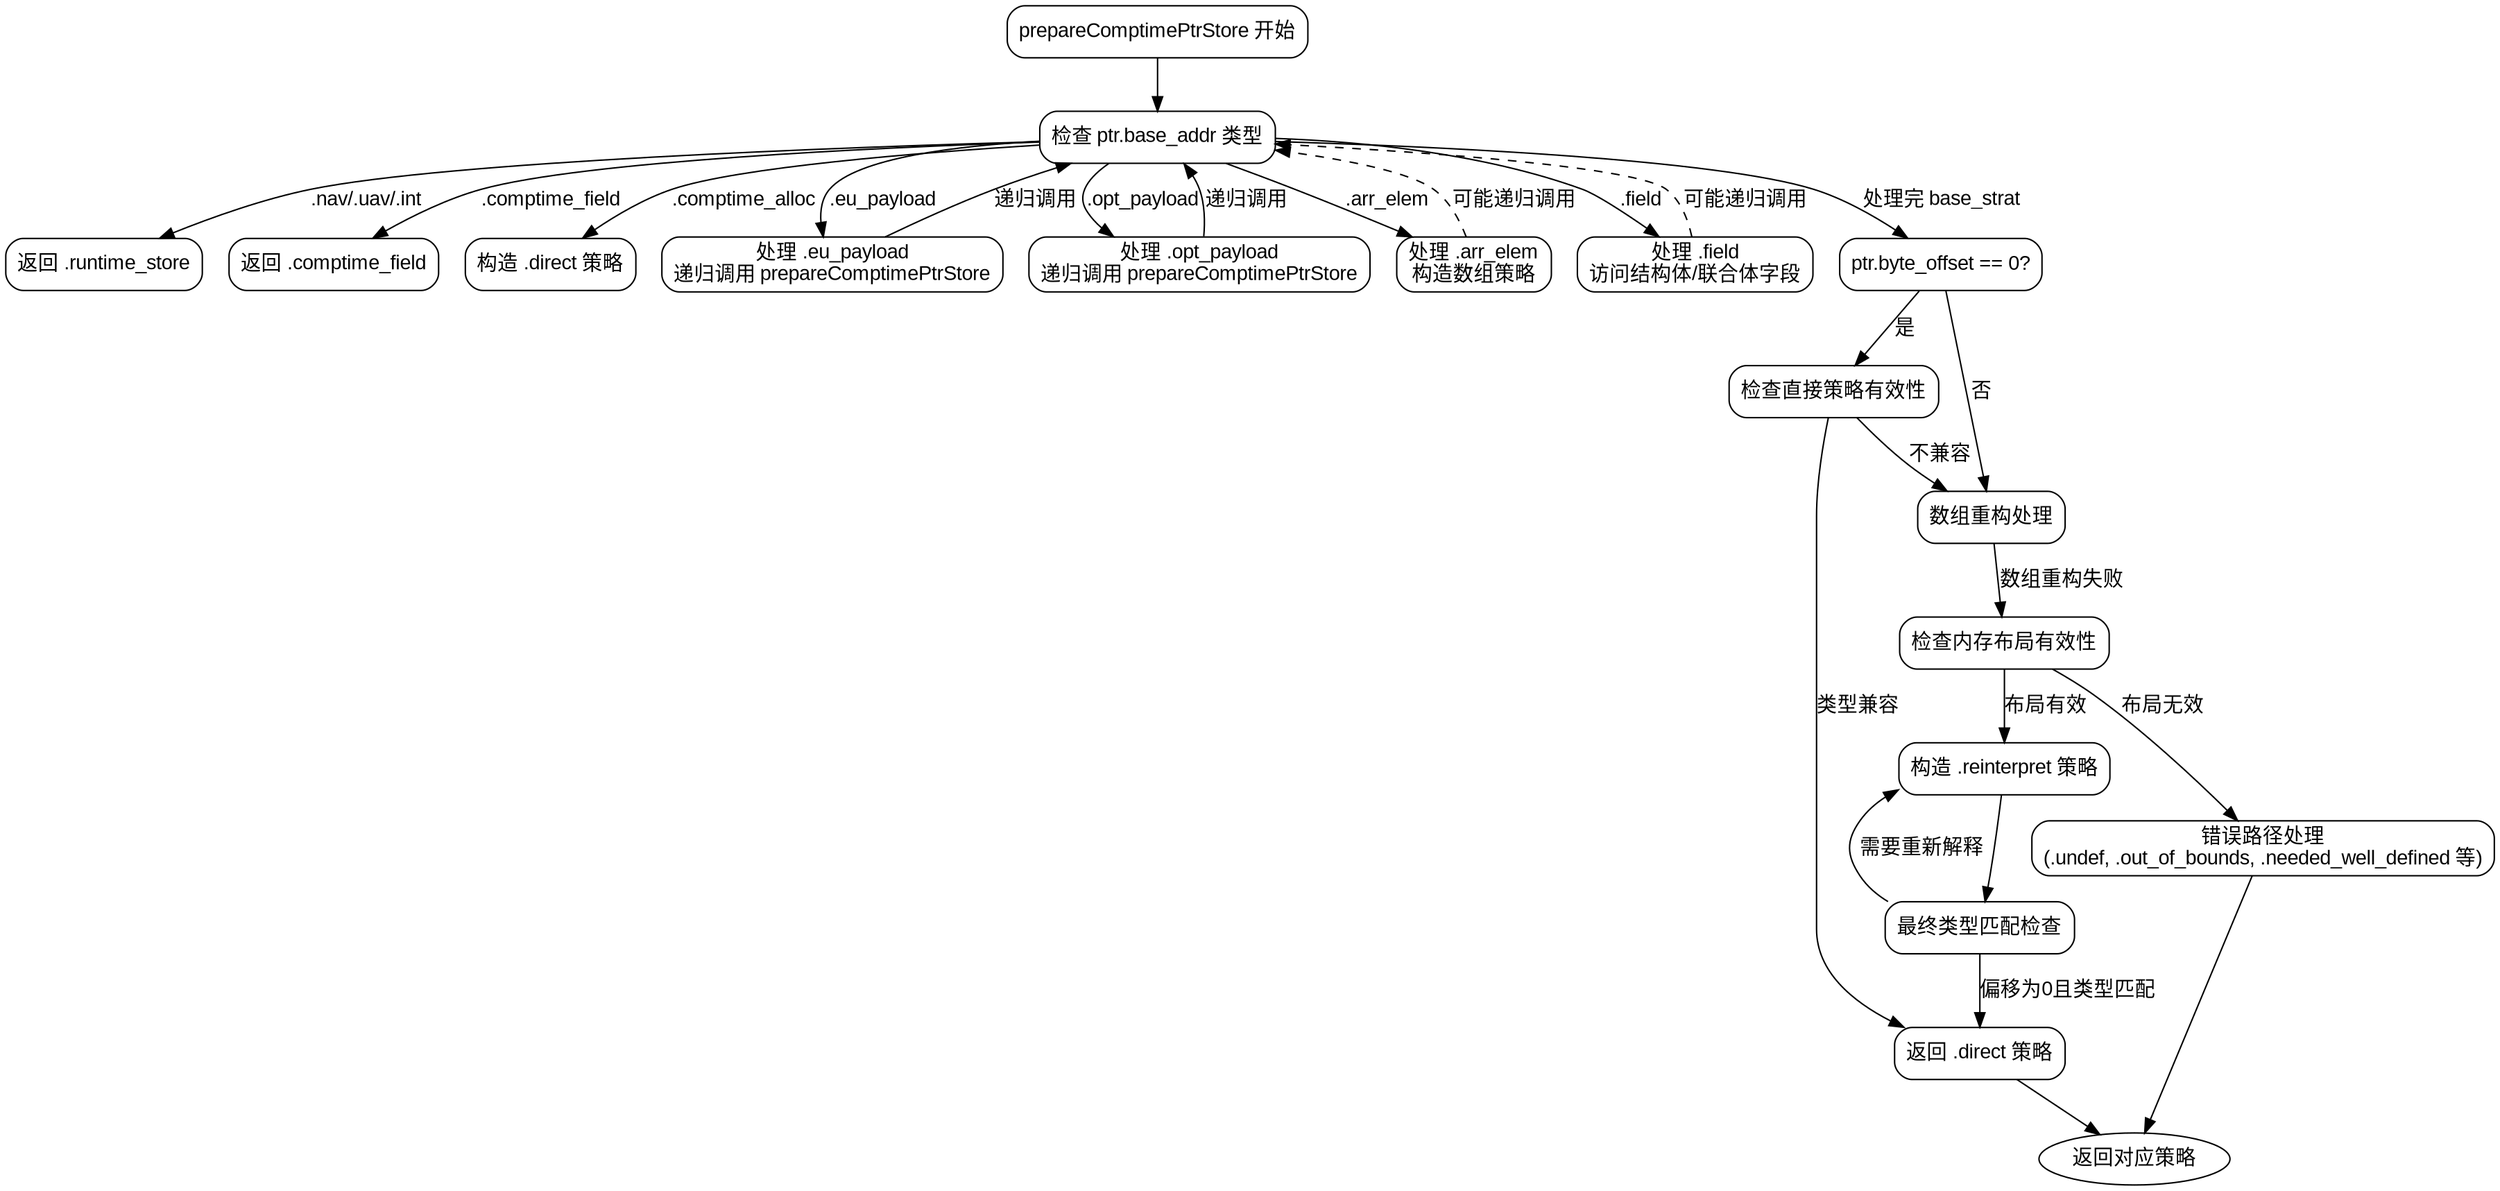 
digraph flowchart {
    node [shape=rectangle, style="rounded", fontname="Arial"];
    edge [fontname="Arial"];

    start [label="prepareComptimePtrStore 开始"];
    check_ptr_base [label="检查 ptr.base_addr 类型"];
    handle_nav_uav_int [label="返回 .runtime_store"];
    handle_comptime_field [label="返回 .comptime_field"];
    handle_comptime_alloc [label="构造 .direct 策略"];
    handle_eu_payload [label="处理 .eu_payload\n递归调用 prepareComptimePtrStore"];
    handle_opt_payload [label="处理 .opt_payload\n递归调用 prepareComptimePtrStore"];
    handle_arr_elem [label="处理 .arr_elem\n构造数组策略"];
    handle_field [label="处理 .field\n访问结构体/联合体字段"];
    check_byte_offset [label="ptr.byte_offset == 0?"];
    direct_strategy_check [label="检查直接策略有效性"];
    restructure_array_block [label="数组重构处理"];
    check_layout [label="检查内存布局有效性"];
    handle_reinterpret [label="构造 .reinterpret 策略"];
    final_check [label="最终类型匹配检查"];
    return_direct [label="返回 .direct 策略"];
    error_paths [label="错误路径处理\n(.undef, .out_of_bounds, .needed_well_defined 等)"];

    start -> check_ptr_base;
    
    check_ptr_base -> handle_nav_uav_int [label=".nav/.uav/.int"];
    check_ptr_base -> handle_comptime_field [label=".comptime_field"];
    check_ptr_base -> handle_comptime_alloc [label=".comptime_alloc"];
    check_ptr_base -> handle_eu_payload [label=".eu_payload"];
    check_ptr_base -> handle_opt_payload [label=".opt_payload"];
    check_ptr_base -> handle_arr_elem [label=".arr_elem"];
    check_ptr_base -> handle_field [label=".field"];
    
    handle_eu_payload -> check_ptr_base [label="递归调用"];
    handle_opt_payload -> check_ptr_base [label="递归调用"];
    
    check_ptr_base -> check_byte_offset [label="处理完 base_strat"];
    
    check_byte_offset -> direct_strategy_check [label="是"];
    check_byte_offset -> restructure_array_block [label="否"];
    
    direct_strategy_check -> return_direct [label="类型兼容"];
    direct_strategy_check -> restructure_array_block [label="不兼容"];
    
    restructure_array_block -> check_layout [label="数组重构失败"];
    
    check_layout -> handle_reinterpret [label="布局有效"];
    check_layout -> error_paths [label="布局无效"];
    
    handle_reinterpret -> final_check;
    
    final_check -> return_direct [label="偏移为0且类型匹配"];
    final_check -> handle_reinterpret [label="需要重新解释"];
    
    error_paths -> end;
    return_direct -> end;
    
    edge [style=dashed];
    handle_arr_elem -> check_ptr_base [label="可能递归调用"];
    handle_field -> check_ptr_base [label="可能递归调用"];
    
    end [label="返回对应策略", shape=oval];
}
